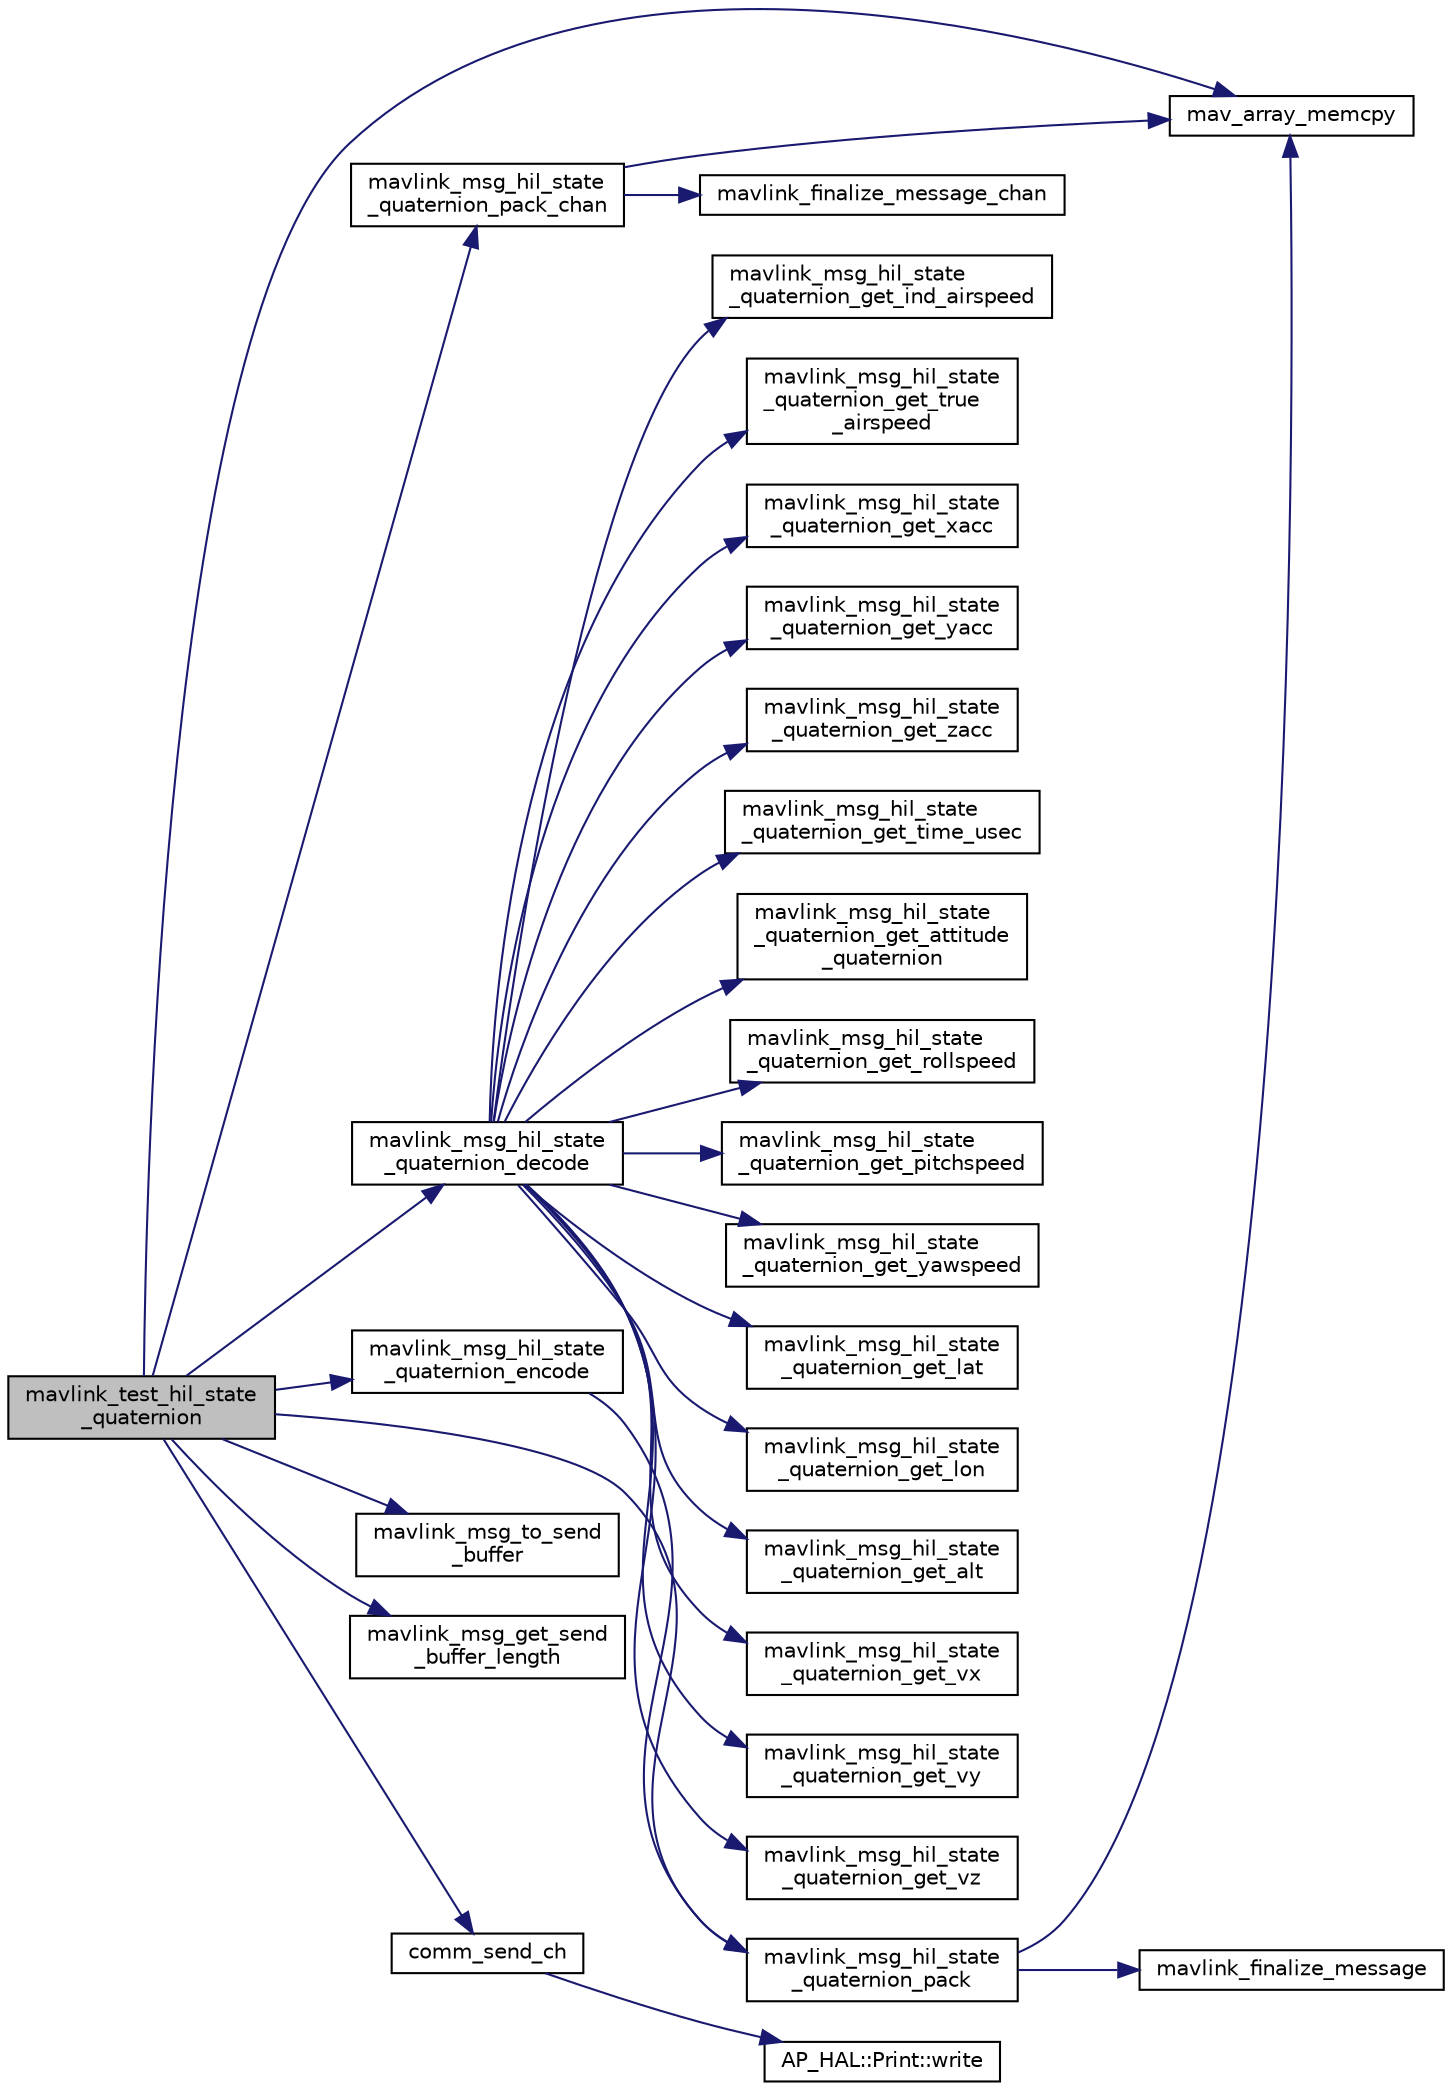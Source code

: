 digraph "mavlink_test_hil_state_quaternion"
{
 // INTERACTIVE_SVG=YES
  edge [fontname="Helvetica",fontsize="10",labelfontname="Helvetica",labelfontsize="10"];
  node [fontname="Helvetica",fontsize="10",shape=record];
  rankdir="LR";
  Node1 [label="mavlink_test_hil_state\l_quaternion",height=0.2,width=0.4,color="black", fillcolor="grey75", style="filled" fontcolor="black"];
  Node1 -> Node2 [color="midnightblue",fontsize="10",style="solid",fontname="Helvetica"];
  Node2 [label="mav_array_memcpy",height=0.2,width=0.4,color="black", fillcolor="white", style="filled",URL="$v0_89_2protocol_8h.html#a4486c3d5854cac1cb6a0fb1cc5ba570c"];
  Node1 -> Node3 [color="midnightblue",fontsize="10",style="solid",fontname="Helvetica"];
  Node3 [label="mavlink_msg_hil_state\l_quaternion_encode",height=0.2,width=0.4,color="black", fillcolor="white", style="filled",URL="$mavlink__msg__hil__state__quaternion_8h.html#ad0f1d1d387a16e2b0fe87628f0ec69e1",tooltip="Encode a hil_state_quaternion struct. "];
  Node3 -> Node4 [color="midnightblue",fontsize="10",style="solid",fontname="Helvetica"];
  Node4 [label="mavlink_msg_hil_state\l_quaternion_pack",height=0.2,width=0.4,color="black", fillcolor="white", style="filled",URL="$mavlink__msg__hil__state__quaternion_8h.html#a824b73d0859ec4c29bcd91bb33d5e3c1",tooltip="Pack a hil_state_quaternion message. "];
  Node4 -> Node2 [color="midnightblue",fontsize="10",style="solid",fontname="Helvetica"];
  Node4 -> Node5 [color="midnightblue",fontsize="10",style="solid",fontname="Helvetica"];
  Node5 [label="mavlink_finalize_message",height=0.2,width=0.4,color="black", fillcolor="white", style="filled",URL="$v0_89_2mavlink__helpers_8h.html#af3bea083c5ec83f5b6570b2bd4a817d0",tooltip="Finalize a MAVLink message with MAVLINK_COMM_0 as default channel. "];
  Node1 -> Node6 [color="midnightblue",fontsize="10",style="solid",fontname="Helvetica"];
  Node6 [label="mavlink_msg_hil_state\l_quaternion_decode",height=0.2,width=0.4,color="black", fillcolor="white", style="filled",URL="$mavlink__msg__hil__state__quaternion_8h.html#af3041b37450e1902ff42e1ca6771c495",tooltip="Decode a hil_state_quaternion message into a struct. "];
  Node6 -> Node7 [color="midnightblue",fontsize="10",style="solid",fontname="Helvetica"];
  Node7 [label="mavlink_msg_hil_state\l_quaternion_get_time_usec",height=0.2,width=0.4,color="black", fillcolor="white", style="filled",URL="$mavlink__msg__hil__state__quaternion_8h.html#a3b1863c8646daa5938210de8a07f71ef",tooltip="Send a hil_state_quaternion message. "];
  Node6 -> Node8 [color="midnightblue",fontsize="10",style="solid",fontname="Helvetica"];
  Node8 [label="mavlink_msg_hil_state\l_quaternion_get_attitude\l_quaternion",height=0.2,width=0.4,color="black", fillcolor="white", style="filled",URL="$mavlink__msg__hil__state__quaternion_8h.html#a0ddc81330a98d52eb60081ad2ba4b802",tooltip="Get field attitude_quaternion from hil_state_quaternion message. "];
  Node6 -> Node9 [color="midnightblue",fontsize="10",style="solid",fontname="Helvetica"];
  Node9 [label="mavlink_msg_hil_state\l_quaternion_get_rollspeed",height=0.2,width=0.4,color="black", fillcolor="white", style="filled",URL="$mavlink__msg__hil__state__quaternion_8h.html#a7d72bb92ff4040dd2fe510de4176cb77",tooltip="Get field rollspeed from hil_state_quaternion message. "];
  Node6 -> Node10 [color="midnightblue",fontsize="10",style="solid",fontname="Helvetica"];
  Node10 [label="mavlink_msg_hil_state\l_quaternion_get_pitchspeed",height=0.2,width=0.4,color="black", fillcolor="white", style="filled",URL="$mavlink__msg__hil__state__quaternion_8h.html#a7b8255c11407377caab8cfa1bf2a8ee7",tooltip="Get field pitchspeed from hil_state_quaternion message. "];
  Node6 -> Node11 [color="midnightblue",fontsize="10",style="solid",fontname="Helvetica"];
  Node11 [label="mavlink_msg_hil_state\l_quaternion_get_yawspeed",height=0.2,width=0.4,color="black", fillcolor="white", style="filled",URL="$mavlink__msg__hil__state__quaternion_8h.html#a7e27f504b76cd832eeab550155da0247",tooltip="Get field yawspeed from hil_state_quaternion message. "];
  Node6 -> Node12 [color="midnightblue",fontsize="10",style="solid",fontname="Helvetica"];
  Node12 [label="mavlink_msg_hil_state\l_quaternion_get_lat",height=0.2,width=0.4,color="black", fillcolor="white", style="filled",URL="$mavlink__msg__hil__state__quaternion_8h.html#abb7f40176d1567fe78dde7f8e5276ca1",tooltip="Get field lat from hil_state_quaternion message. "];
  Node6 -> Node13 [color="midnightblue",fontsize="10",style="solid",fontname="Helvetica"];
  Node13 [label="mavlink_msg_hil_state\l_quaternion_get_lon",height=0.2,width=0.4,color="black", fillcolor="white", style="filled",URL="$mavlink__msg__hil__state__quaternion_8h.html#aa00ba23a16d7f6023e8ad05404352aff",tooltip="Get field lon from hil_state_quaternion message. "];
  Node6 -> Node14 [color="midnightblue",fontsize="10",style="solid",fontname="Helvetica"];
  Node14 [label="mavlink_msg_hil_state\l_quaternion_get_alt",height=0.2,width=0.4,color="black", fillcolor="white", style="filled",URL="$mavlink__msg__hil__state__quaternion_8h.html#ae3d432855cb90fefdba4d02aca37810f",tooltip="Get field alt from hil_state_quaternion message. "];
  Node6 -> Node15 [color="midnightblue",fontsize="10",style="solid",fontname="Helvetica"];
  Node15 [label="mavlink_msg_hil_state\l_quaternion_get_vx",height=0.2,width=0.4,color="black", fillcolor="white", style="filled",URL="$mavlink__msg__hil__state__quaternion_8h.html#ab23f346e6cb1be1abb17ecfbe31af599",tooltip="Get field vx from hil_state_quaternion message. "];
  Node6 -> Node16 [color="midnightblue",fontsize="10",style="solid",fontname="Helvetica"];
  Node16 [label="mavlink_msg_hil_state\l_quaternion_get_vy",height=0.2,width=0.4,color="black", fillcolor="white", style="filled",URL="$mavlink__msg__hil__state__quaternion_8h.html#af7cbe7616bedc4741d7cb3db05a41632",tooltip="Get field vy from hil_state_quaternion message. "];
  Node6 -> Node17 [color="midnightblue",fontsize="10",style="solid",fontname="Helvetica"];
  Node17 [label="mavlink_msg_hil_state\l_quaternion_get_vz",height=0.2,width=0.4,color="black", fillcolor="white", style="filled",URL="$mavlink__msg__hil__state__quaternion_8h.html#ad90fecf529c78635ee2a6f90ab946f04",tooltip="Get field vz from hil_state_quaternion message. "];
  Node6 -> Node18 [color="midnightblue",fontsize="10",style="solid",fontname="Helvetica"];
  Node18 [label="mavlink_msg_hil_state\l_quaternion_get_ind_airspeed",height=0.2,width=0.4,color="black", fillcolor="white", style="filled",URL="$mavlink__msg__hil__state__quaternion_8h.html#adaa0a9958e5f2bce7567ecf2aa483033",tooltip="Get field ind_airspeed from hil_state_quaternion message. "];
  Node6 -> Node19 [color="midnightblue",fontsize="10",style="solid",fontname="Helvetica"];
  Node19 [label="mavlink_msg_hil_state\l_quaternion_get_true\l_airspeed",height=0.2,width=0.4,color="black", fillcolor="white", style="filled",URL="$mavlink__msg__hil__state__quaternion_8h.html#ae8aeb909e656eaf7ba506cdad4f30ff6",tooltip="Get field true_airspeed from hil_state_quaternion message. "];
  Node6 -> Node20 [color="midnightblue",fontsize="10",style="solid",fontname="Helvetica"];
  Node20 [label="mavlink_msg_hil_state\l_quaternion_get_xacc",height=0.2,width=0.4,color="black", fillcolor="white", style="filled",URL="$mavlink__msg__hil__state__quaternion_8h.html#ae3124aa2fb165f1cbf3591ea8a17d7d5",tooltip="Get field xacc from hil_state_quaternion message. "];
  Node6 -> Node21 [color="midnightblue",fontsize="10",style="solid",fontname="Helvetica"];
  Node21 [label="mavlink_msg_hil_state\l_quaternion_get_yacc",height=0.2,width=0.4,color="black", fillcolor="white", style="filled",URL="$mavlink__msg__hil__state__quaternion_8h.html#a9d728cf60b73b801e7408b329daff6aa",tooltip="Get field yacc from hil_state_quaternion message. "];
  Node6 -> Node22 [color="midnightblue",fontsize="10",style="solid",fontname="Helvetica"];
  Node22 [label="mavlink_msg_hil_state\l_quaternion_get_zacc",height=0.2,width=0.4,color="black", fillcolor="white", style="filled",URL="$mavlink__msg__hil__state__quaternion_8h.html#a53d402dcb144954358f57cd50d198531",tooltip="Get field zacc from hil_state_quaternion message. "];
  Node1 -> Node4 [color="midnightblue",fontsize="10",style="solid",fontname="Helvetica"];
  Node1 -> Node23 [color="midnightblue",fontsize="10",style="solid",fontname="Helvetica"];
  Node23 [label="mavlink_msg_hil_state\l_quaternion_pack_chan",height=0.2,width=0.4,color="black", fillcolor="white", style="filled",URL="$mavlink__msg__hil__state__quaternion_8h.html#a62fb58aa753f69e5f41acbeb1011b0ac",tooltip="Pack a hil_state_quaternion message on a channel. "];
  Node23 -> Node2 [color="midnightblue",fontsize="10",style="solid",fontname="Helvetica"];
  Node23 -> Node24 [color="midnightblue",fontsize="10",style="solid",fontname="Helvetica"];
  Node24 [label="mavlink_finalize_message_chan",height=0.2,width=0.4,color="black", fillcolor="white", style="filled",URL="$v0_89_2mavlink__helpers_8h.html#aa66131138fc02101dcc73b4b556ab422",tooltip="Finalize a MAVLink message with channel assignment. "];
  Node1 -> Node25 [color="midnightblue",fontsize="10",style="solid",fontname="Helvetica"];
  Node25 [label="mavlink_msg_to_send\l_buffer",height=0.2,width=0.4,color="black", fillcolor="white", style="filled",URL="$v0_89_2mavlink__helpers_8h.html#afea0a9befa84822fd62c2899ea0d849e",tooltip="Pack a message to send it over a serial byte stream. "];
  Node1 -> Node26 [color="midnightblue",fontsize="10",style="solid",fontname="Helvetica"];
  Node26 [label="mavlink_msg_get_send\l_buffer_length",height=0.2,width=0.4,color="black", fillcolor="white", style="filled",URL="$v0_89_2protocol_8h.html#aa86c08f27aabb7a2e12a67f189f590c8",tooltip="Get the required buffer size for this message. "];
  Node1 -> Node27 [color="midnightblue",fontsize="10",style="solid",fontname="Helvetica"];
  Node27 [label="comm_send_ch",height=0.2,width=0.4,color="black", fillcolor="white", style="filled",URL="$GCS__MAVLink_8h.html#ab753873a1ee10adedd0ce246311468f8"];
  Node27 -> Node28 [color="midnightblue",fontsize="10",style="solid",fontname="Helvetica"];
  Node28 [label="AP_HAL::Print::write",height=0.2,width=0.4,color="black", fillcolor="white", style="filled",URL="$classAP__HAL_1_1Print.html#acc65391952a43334f8f5c9bef341f501"];
}
